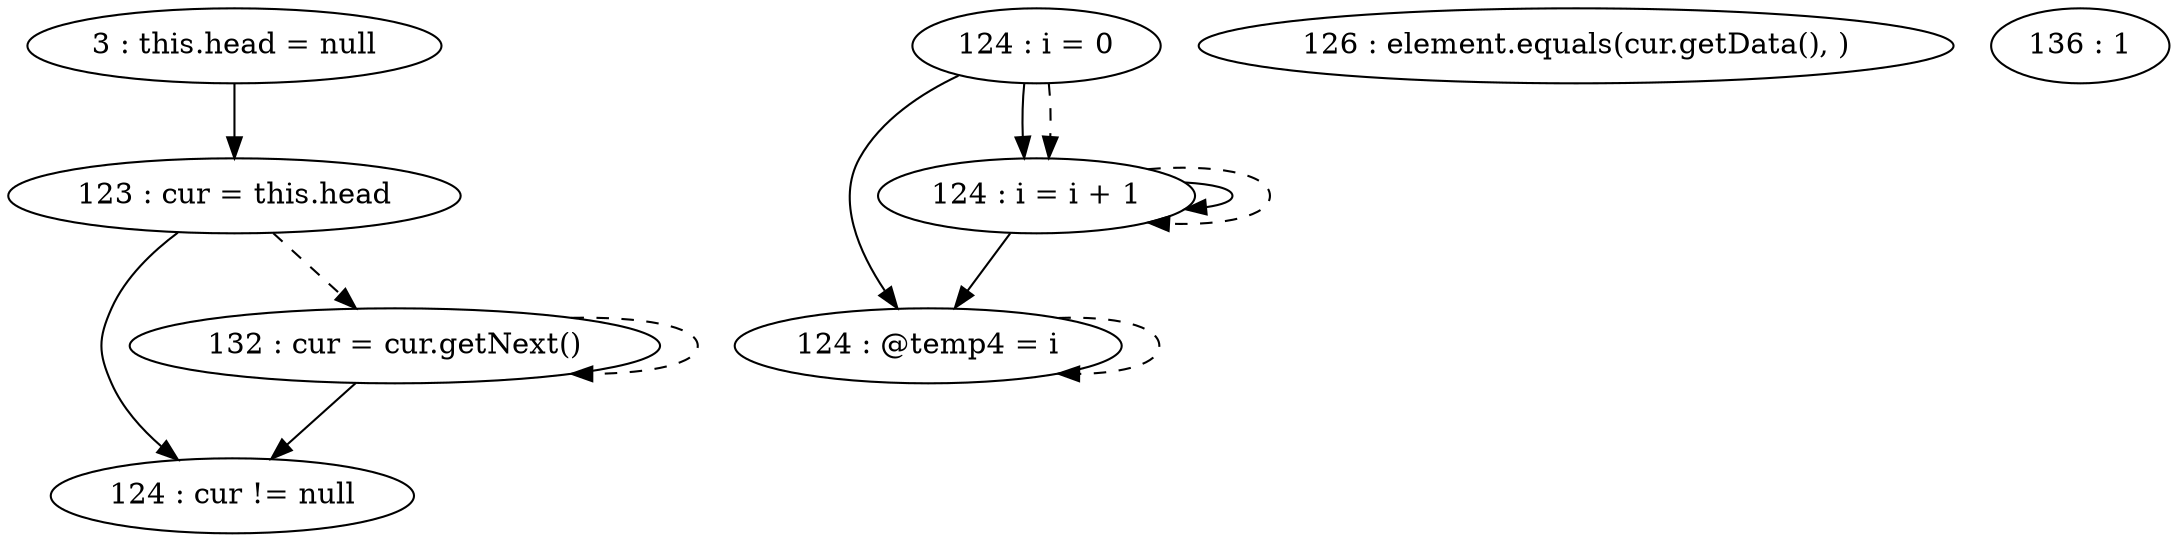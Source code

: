digraph G {
"3 : this.head = null"
"3 : this.head = null" -> "123 : cur = this.head"
"123 : cur = this.head"
"123 : cur = this.head" -> "124 : cur != null"
"123 : cur = this.head" -> "132 : cur = cur.getNext()" [style=dashed]
"124 : i = 0"
"124 : i = 0" -> "124 : @temp4 = i"
"124 : i = 0" -> "124 : i = i + 1"
"124 : i = 0" -> "124 : i = i + 1" [style=dashed]
"124 : cur != null"
"126 : element.equals(cur.getData(), )"
"136 : 1"
"132 : cur = cur.getNext()"
"132 : cur = cur.getNext()" -> "124 : cur != null"
"132 : cur = cur.getNext()" -> "132 : cur = cur.getNext()" [style=dashed]
"124 : @temp4 = i"
"124 : @temp4 = i" -> "124 : @temp4 = i" [style=dashed]
"124 : i = i + 1"
"124 : i = i + 1" -> "124 : @temp4 = i"
"124 : i = i + 1" -> "124 : i = i + 1"
"124 : i = i + 1" -> "124 : i = i + 1" [style=dashed]
}